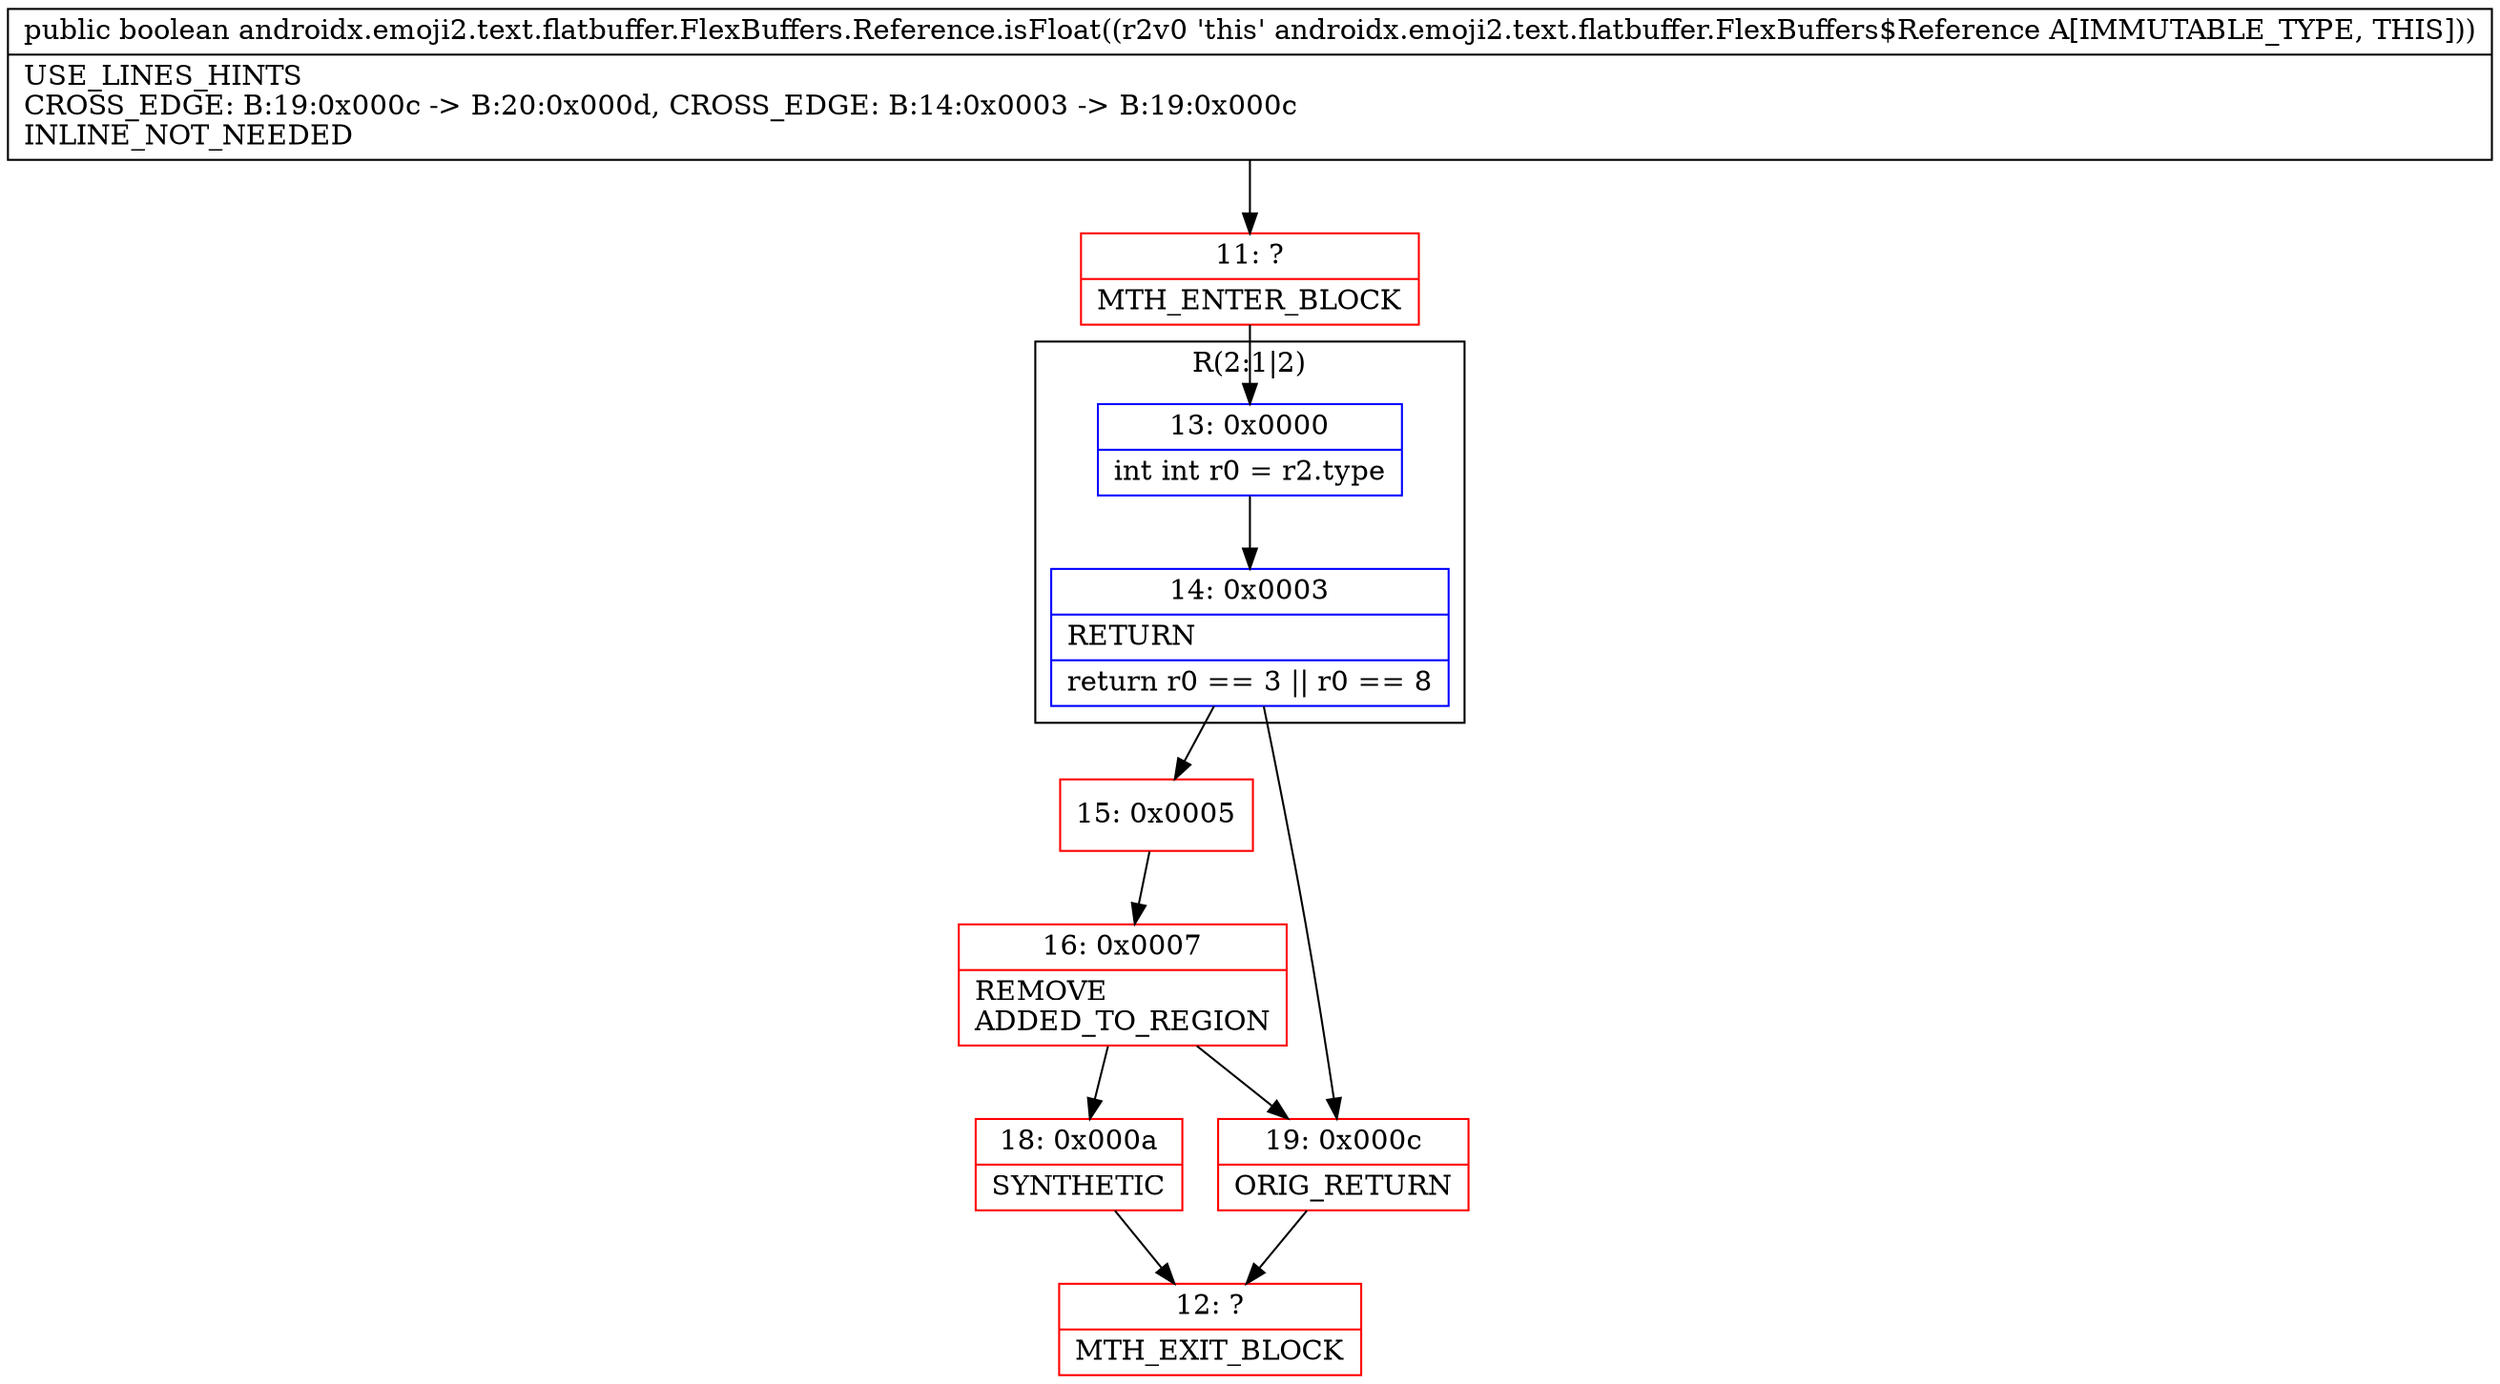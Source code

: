 digraph "CFG forandroidx.emoji2.text.flatbuffer.FlexBuffers.Reference.isFloat()Z" {
subgraph cluster_Region_823489595 {
label = "R(2:1|2)";
node [shape=record,color=blue];
Node_13 [shape=record,label="{13\:\ 0x0000|int int r0 = r2.type\l}"];
Node_14 [shape=record,label="{14\:\ 0x0003|RETURN\l|return r0 == 3 \|\| r0 == 8\l}"];
}
Node_11 [shape=record,color=red,label="{11\:\ ?|MTH_ENTER_BLOCK\l}"];
Node_15 [shape=record,color=red,label="{15\:\ 0x0005}"];
Node_16 [shape=record,color=red,label="{16\:\ 0x0007|REMOVE\lADDED_TO_REGION\l}"];
Node_18 [shape=record,color=red,label="{18\:\ 0x000a|SYNTHETIC\l}"];
Node_12 [shape=record,color=red,label="{12\:\ ?|MTH_EXIT_BLOCK\l}"];
Node_19 [shape=record,color=red,label="{19\:\ 0x000c|ORIG_RETURN\l}"];
MethodNode[shape=record,label="{public boolean androidx.emoji2.text.flatbuffer.FlexBuffers.Reference.isFloat((r2v0 'this' androidx.emoji2.text.flatbuffer.FlexBuffers$Reference A[IMMUTABLE_TYPE, THIS]))  | USE_LINES_HINTS\lCROSS_EDGE: B:19:0x000c \-\> B:20:0x000d, CROSS_EDGE: B:14:0x0003 \-\> B:19:0x000c\lINLINE_NOT_NEEDED\l}"];
MethodNode -> Node_11;Node_13 -> Node_14;
Node_14 -> Node_15;
Node_14 -> Node_19;
Node_11 -> Node_13;
Node_15 -> Node_16;
Node_16 -> Node_18;
Node_16 -> Node_19;
Node_18 -> Node_12;
Node_19 -> Node_12;
}


